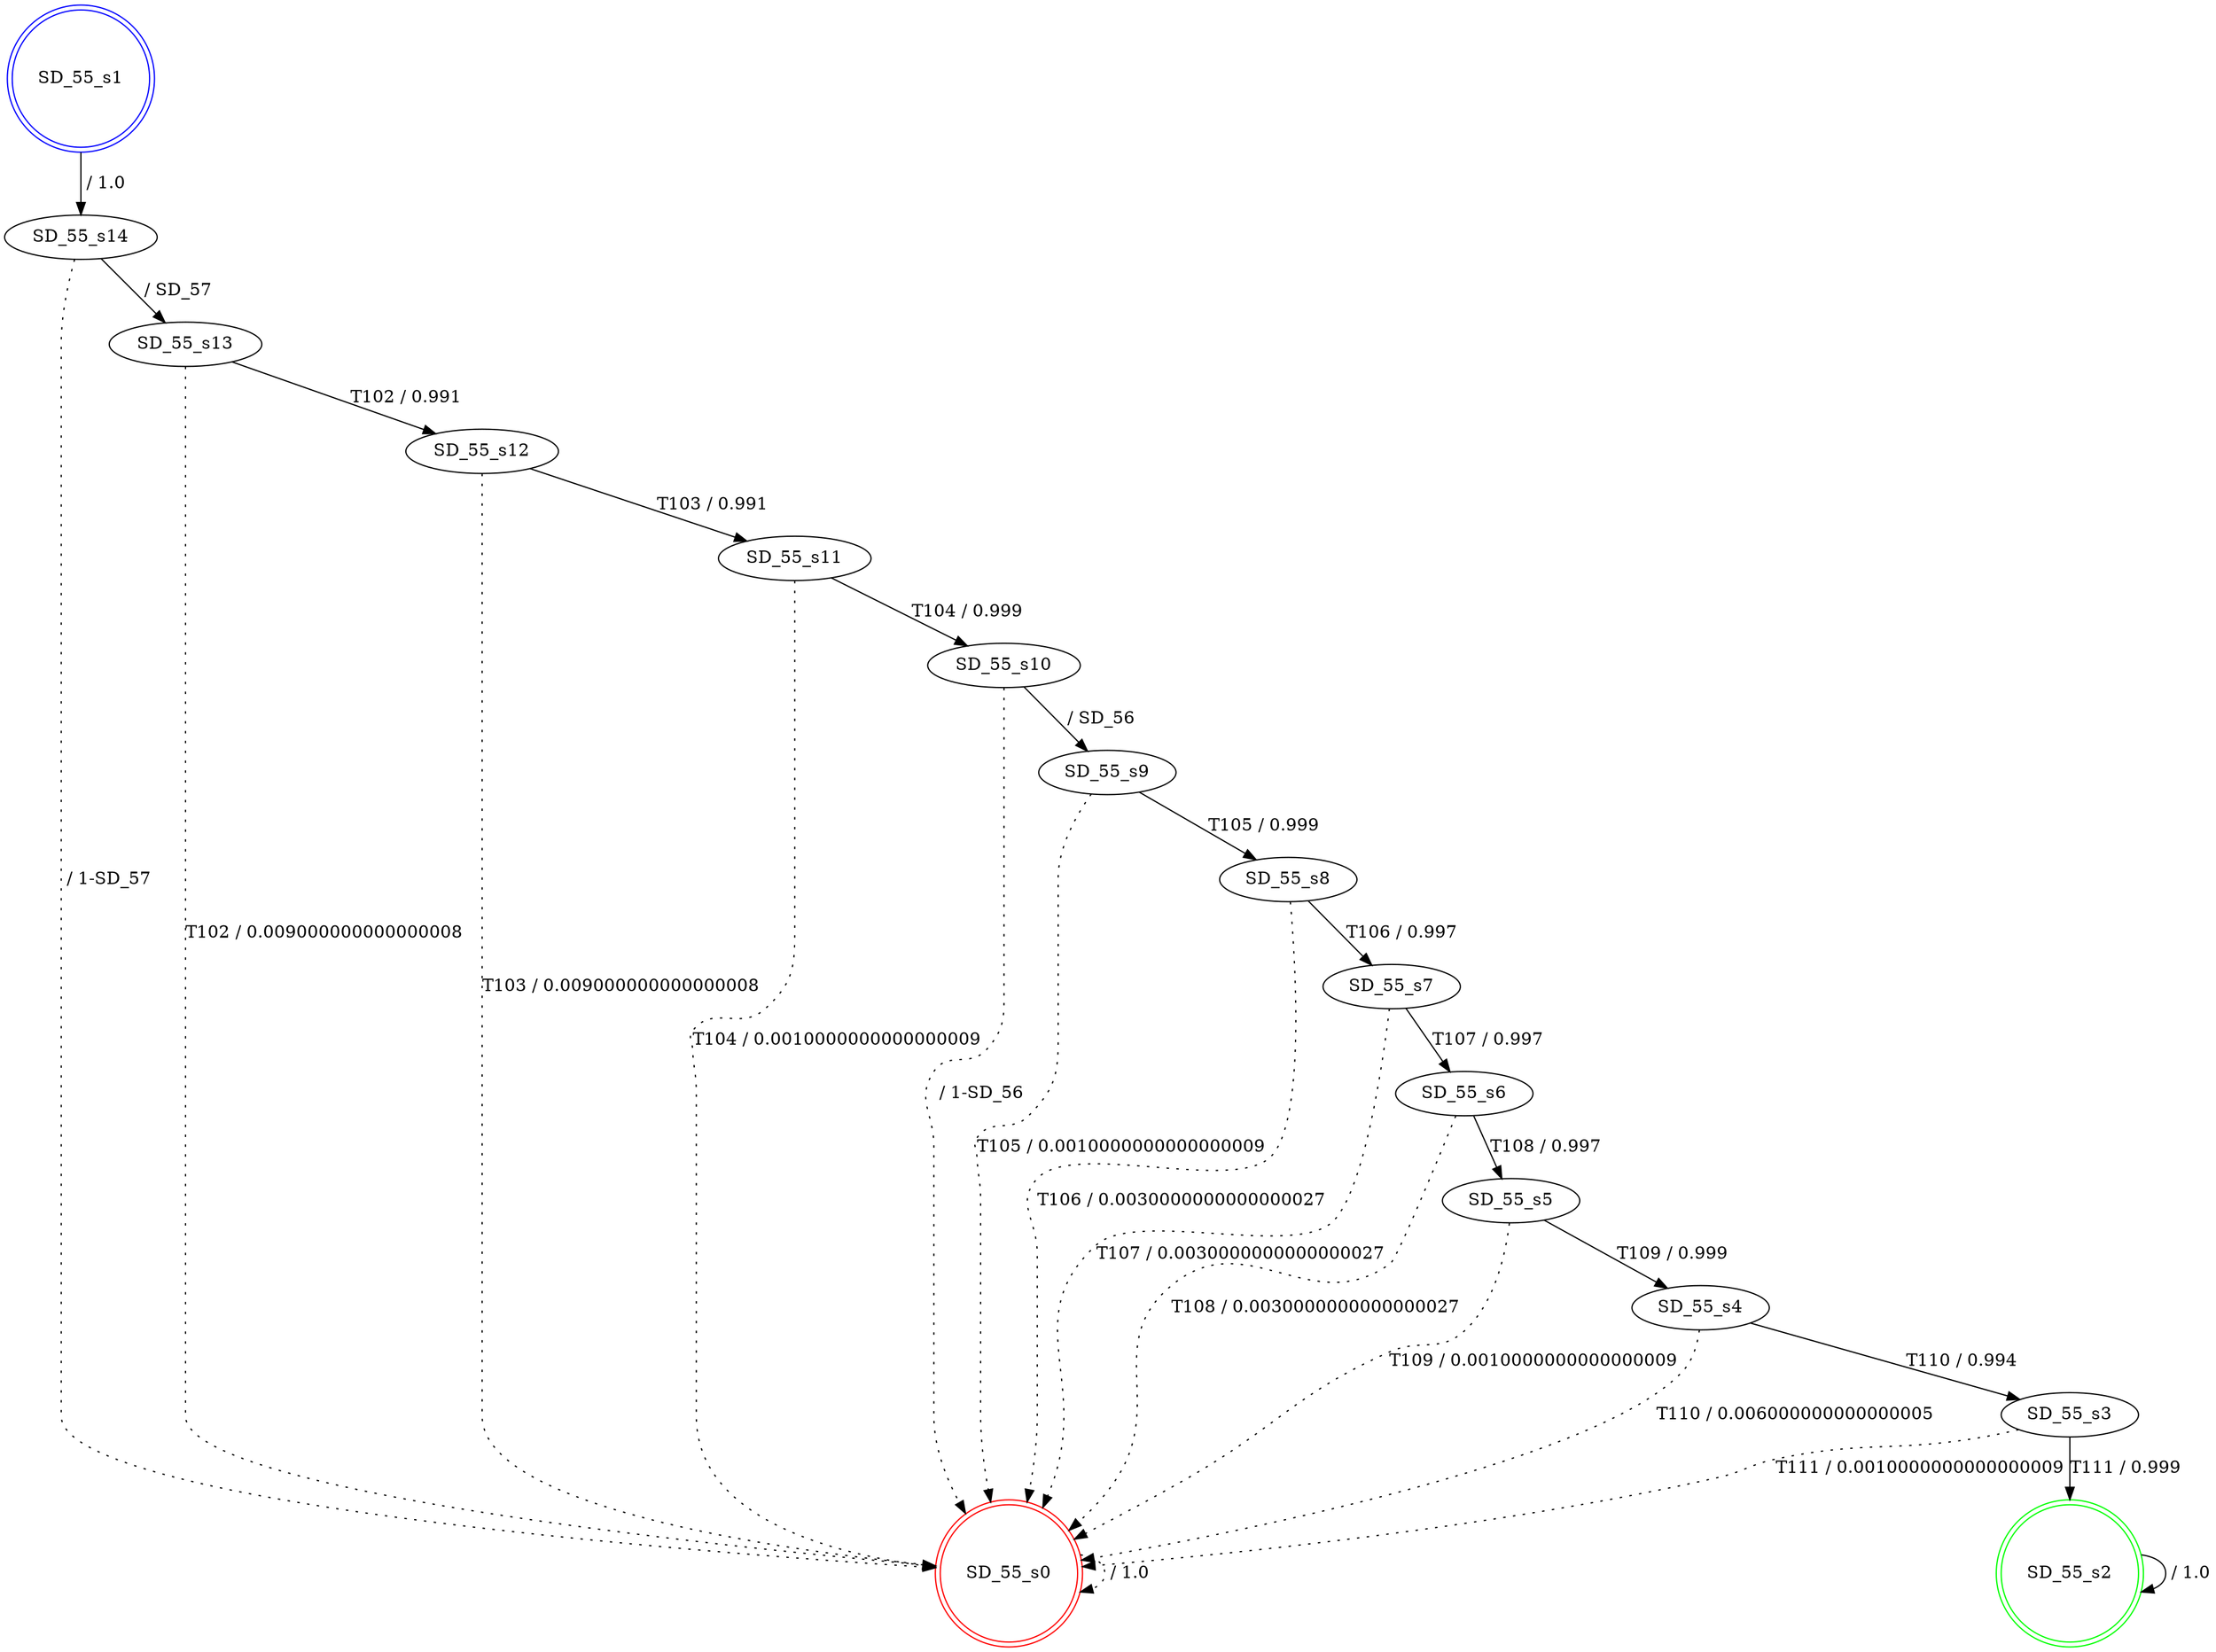 digraph graphname {
SD_55_s0 [label="SD_55_s0",color=red,shape=doublecircle ];
SD_55_s1 [label="SD_55_s1",color=blue,shape=doublecircle ];
SD_55_s2 [label="SD_55_s2",color=green,shape=doublecircle ];
SD_55_s3 [label="SD_55_s3" ];
SD_55_s4 [label="SD_55_s4" ];
SD_55_s5 [label="SD_55_s5" ];
SD_55_s6 [label="SD_55_s6" ];
SD_55_s7 [label="SD_55_s7" ];
SD_55_s8 [label="SD_55_s8" ];
SD_55_s9 [label="SD_55_s9" ];
SD_55_s10 [label="SD_55_s10" ];
SD_55_s11 [label="SD_55_s11" ];
SD_55_s12 [label="SD_55_s12" ];
SD_55_s13 [label="SD_55_s13" ];
SD_55_s14 [label="SD_55_s14" ];
SD_55_s0 -> SD_55_s0 [label=" / 1.0", style=dotted];
SD_55_s1 -> SD_55_s14 [label=" / 1.0"];
SD_55_s2 -> SD_55_s2 [label=" / 1.0"];
SD_55_s3 -> SD_55_s2 [label="T111 / 0.999"];
SD_55_s3 -> SD_55_s0 [label="T111 / 0.0010000000000000009", style=dotted];
SD_55_s4 -> SD_55_s3 [label="T110 / 0.994"];
SD_55_s4 -> SD_55_s0 [label="T110 / 0.006000000000000005", style=dotted];
SD_55_s5 -> SD_55_s4 [label="T109 / 0.999"];
SD_55_s5 -> SD_55_s0 [label="T109 / 0.0010000000000000009", style=dotted];
SD_55_s6 -> SD_55_s5 [label="T108 / 0.997"];
SD_55_s6 -> SD_55_s0 [label="T108 / 0.0030000000000000027", style=dotted];
SD_55_s7 -> SD_55_s6 [label="T107 / 0.997"];
SD_55_s7 -> SD_55_s0 [label="T107 / 0.0030000000000000027", style=dotted];
SD_55_s8 -> SD_55_s7 [label="T106 / 0.997"];
SD_55_s8 -> SD_55_s0 [label="T106 / 0.0030000000000000027", style=dotted];
SD_55_s9 -> SD_55_s8 [label="T105 / 0.999"];
SD_55_s9 -> SD_55_s0 [label="T105 / 0.0010000000000000009", style=dotted];
SD_55_s10 -> SD_55_s9 [label=" / SD_56"];
SD_55_s10 -> SD_55_s0 [label=" / 1-SD_56", style=dotted];
SD_55_s11 -> SD_55_s10 [label="T104 / 0.999"];
SD_55_s11 -> SD_55_s0 [label="T104 / 0.0010000000000000009", style=dotted];
SD_55_s12 -> SD_55_s11 [label="T103 / 0.991"];
SD_55_s12 -> SD_55_s0 [label="T103 / 0.009000000000000008", style=dotted];
SD_55_s13 -> SD_55_s12 [label="T102 / 0.991"];
SD_55_s13 -> SD_55_s0 [label="T102 / 0.009000000000000008", style=dotted];
SD_55_s14 -> SD_55_s13 [label=" / SD_57"];
SD_55_s14 -> SD_55_s0 [label=" / 1-SD_57", style=dotted];
}